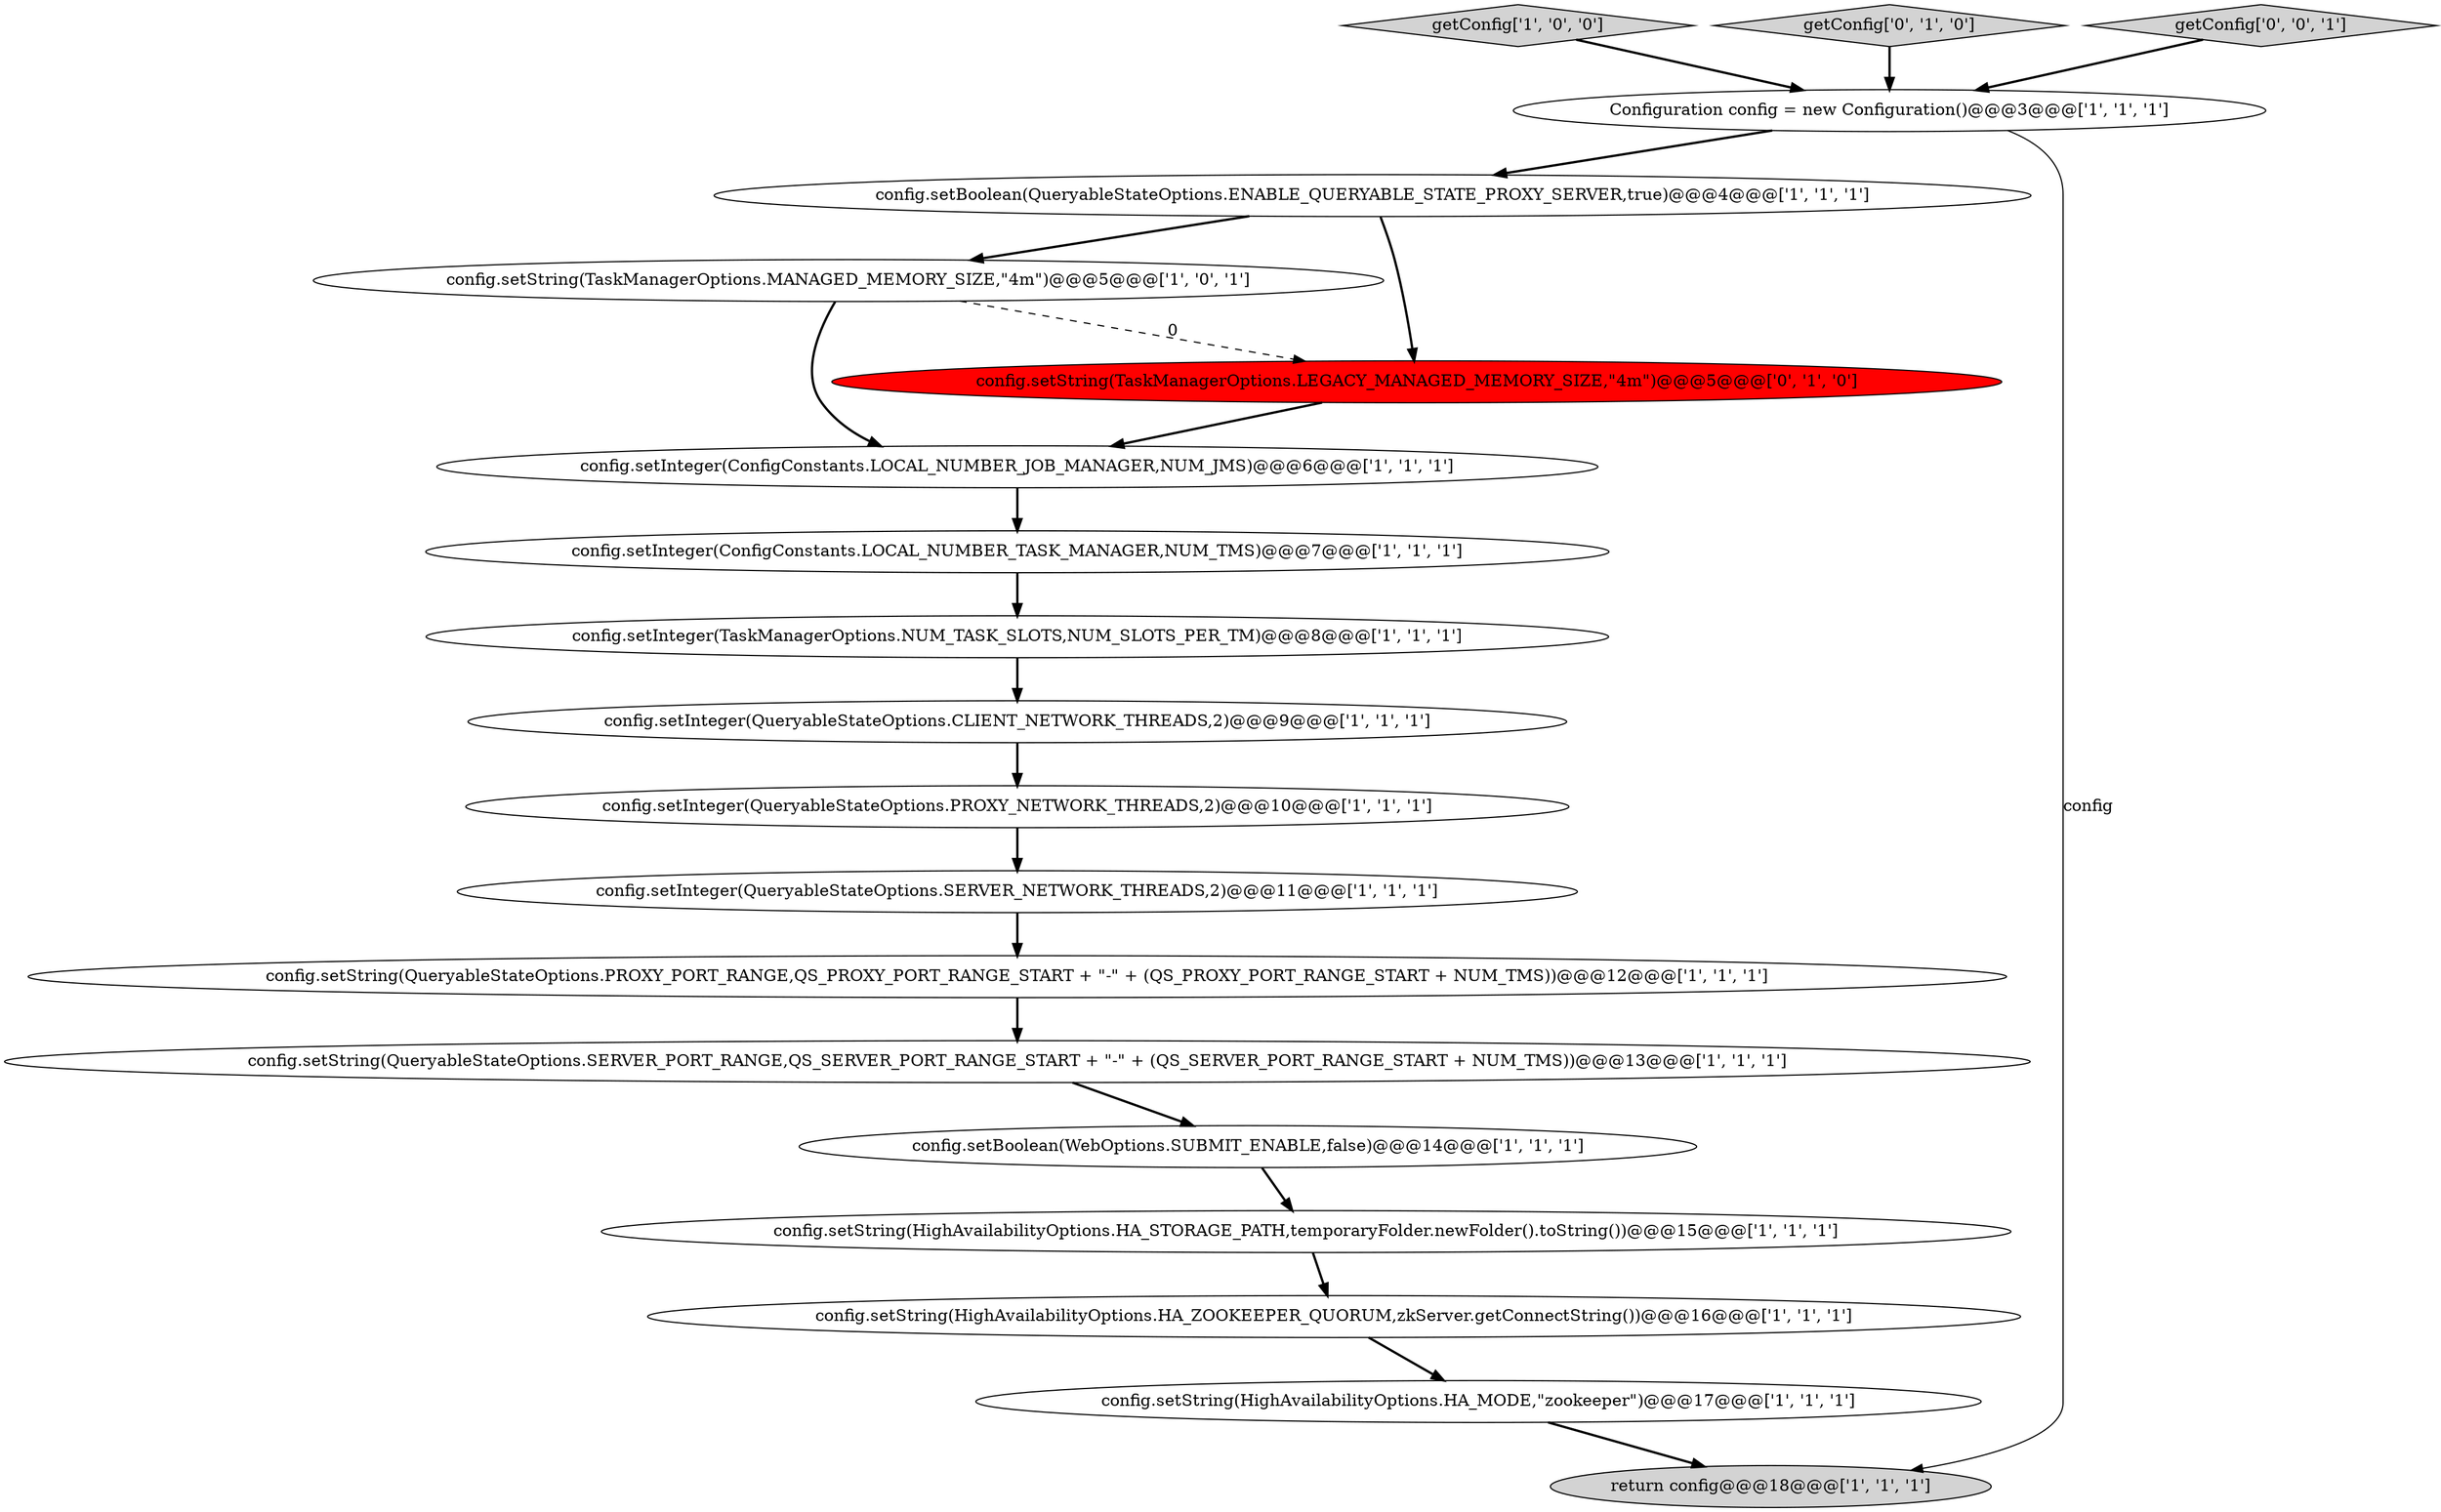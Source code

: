 digraph {
2 [style = filled, label = "config.setString(HighAvailabilityOptions.HA_STORAGE_PATH,temporaryFolder.newFolder().toString())@@@15@@@['1', '1', '1']", fillcolor = white, shape = ellipse image = "AAA0AAABBB1BBB"];
11 [style = filled, label = "config.setInteger(ConfigConstants.LOCAL_NUMBER_TASK_MANAGER,NUM_TMS)@@@7@@@['1', '1', '1']", fillcolor = white, shape = ellipse image = "AAA0AAABBB1BBB"];
1 [style = filled, label = "getConfig['1', '0', '0']", fillcolor = lightgray, shape = diamond image = "AAA0AAABBB1BBB"];
15 [style = filled, label = "config.setString(HighAvailabilityOptions.HA_MODE,\"zookeeper\")@@@17@@@['1', '1', '1']", fillcolor = white, shape = ellipse image = "AAA0AAABBB1BBB"];
18 [style = filled, label = "getConfig['0', '1', '0']", fillcolor = lightgray, shape = diamond image = "AAA0AAABBB2BBB"];
10 [style = filled, label = "config.setString(TaskManagerOptions.MANAGED_MEMORY_SIZE,\"4m\")@@@5@@@['1', '0', '1']", fillcolor = white, shape = ellipse image = "AAA0AAABBB1BBB"];
4 [style = filled, label = "config.setInteger(ConfigConstants.LOCAL_NUMBER_JOB_MANAGER,NUM_JMS)@@@6@@@['1', '1', '1']", fillcolor = white, shape = ellipse image = "AAA0AAABBB1BBB"];
3 [style = filled, label = "config.setInteger(QueryableStateOptions.PROXY_NETWORK_THREADS,2)@@@10@@@['1', '1', '1']", fillcolor = white, shape = ellipse image = "AAA0AAABBB1BBB"];
8 [style = filled, label = "config.setBoolean(WebOptions.SUBMIT_ENABLE,false)@@@14@@@['1', '1', '1']", fillcolor = white, shape = ellipse image = "AAA0AAABBB1BBB"];
14 [style = filled, label = "config.setInteger(QueryableStateOptions.SERVER_NETWORK_THREADS,2)@@@11@@@['1', '1', '1']", fillcolor = white, shape = ellipse image = "AAA0AAABBB1BBB"];
19 [style = filled, label = "getConfig['0', '0', '1']", fillcolor = lightgray, shape = diamond image = "AAA0AAABBB3BBB"];
13 [style = filled, label = "config.setInteger(TaskManagerOptions.NUM_TASK_SLOTS,NUM_SLOTS_PER_TM)@@@8@@@['1', '1', '1']", fillcolor = white, shape = ellipse image = "AAA0AAABBB1BBB"];
5 [style = filled, label = "config.setString(QueryableStateOptions.PROXY_PORT_RANGE,QS_PROXY_PORT_RANGE_START + \"-\" + (QS_PROXY_PORT_RANGE_START + NUM_TMS))@@@12@@@['1', '1', '1']", fillcolor = white, shape = ellipse image = "AAA0AAABBB1BBB"];
6 [style = filled, label = "config.setInteger(QueryableStateOptions.CLIENT_NETWORK_THREADS,2)@@@9@@@['1', '1', '1']", fillcolor = white, shape = ellipse image = "AAA0AAABBB1BBB"];
12 [style = filled, label = "config.setBoolean(QueryableStateOptions.ENABLE_QUERYABLE_STATE_PROXY_SERVER,true)@@@4@@@['1', '1', '1']", fillcolor = white, shape = ellipse image = "AAA0AAABBB1BBB"];
17 [style = filled, label = "config.setString(TaskManagerOptions.LEGACY_MANAGED_MEMORY_SIZE,\"4m\")@@@5@@@['0', '1', '0']", fillcolor = red, shape = ellipse image = "AAA1AAABBB2BBB"];
9 [style = filled, label = "config.setString(HighAvailabilityOptions.HA_ZOOKEEPER_QUORUM,zkServer.getConnectString())@@@16@@@['1', '1', '1']", fillcolor = white, shape = ellipse image = "AAA0AAABBB1BBB"];
7 [style = filled, label = "config.setString(QueryableStateOptions.SERVER_PORT_RANGE,QS_SERVER_PORT_RANGE_START + \"-\" + (QS_SERVER_PORT_RANGE_START + NUM_TMS))@@@13@@@['1', '1', '1']", fillcolor = white, shape = ellipse image = "AAA0AAABBB1BBB"];
0 [style = filled, label = "return config@@@18@@@['1', '1', '1']", fillcolor = lightgray, shape = ellipse image = "AAA0AAABBB1BBB"];
16 [style = filled, label = "Configuration config = new Configuration()@@@3@@@['1', '1', '1']", fillcolor = white, shape = ellipse image = "AAA0AAABBB1BBB"];
6->3 [style = bold, label=""];
3->14 [style = bold, label=""];
12->17 [style = bold, label=""];
2->9 [style = bold, label=""];
7->8 [style = bold, label=""];
19->16 [style = bold, label=""];
12->10 [style = bold, label=""];
8->2 [style = bold, label=""];
1->16 [style = bold, label=""];
9->15 [style = bold, label=""];
15->0 [style = bold, label=""];
11->13 [style = bold, label=""];
10->17 [style = dashed, label="0"];
10->4 [style = bold, label=""];
5->7 [style = bold, label=""];
16->0 [style = solid, label="config"];
13->6 [style = bold, label=""];
4->11 [style = bold, label=""];
16->12 [style = bold, label=""];
17->4 [style = bold, label=""];
14->5 [style = bold, label=""];
18->16 [style = bold, label=""];
}
